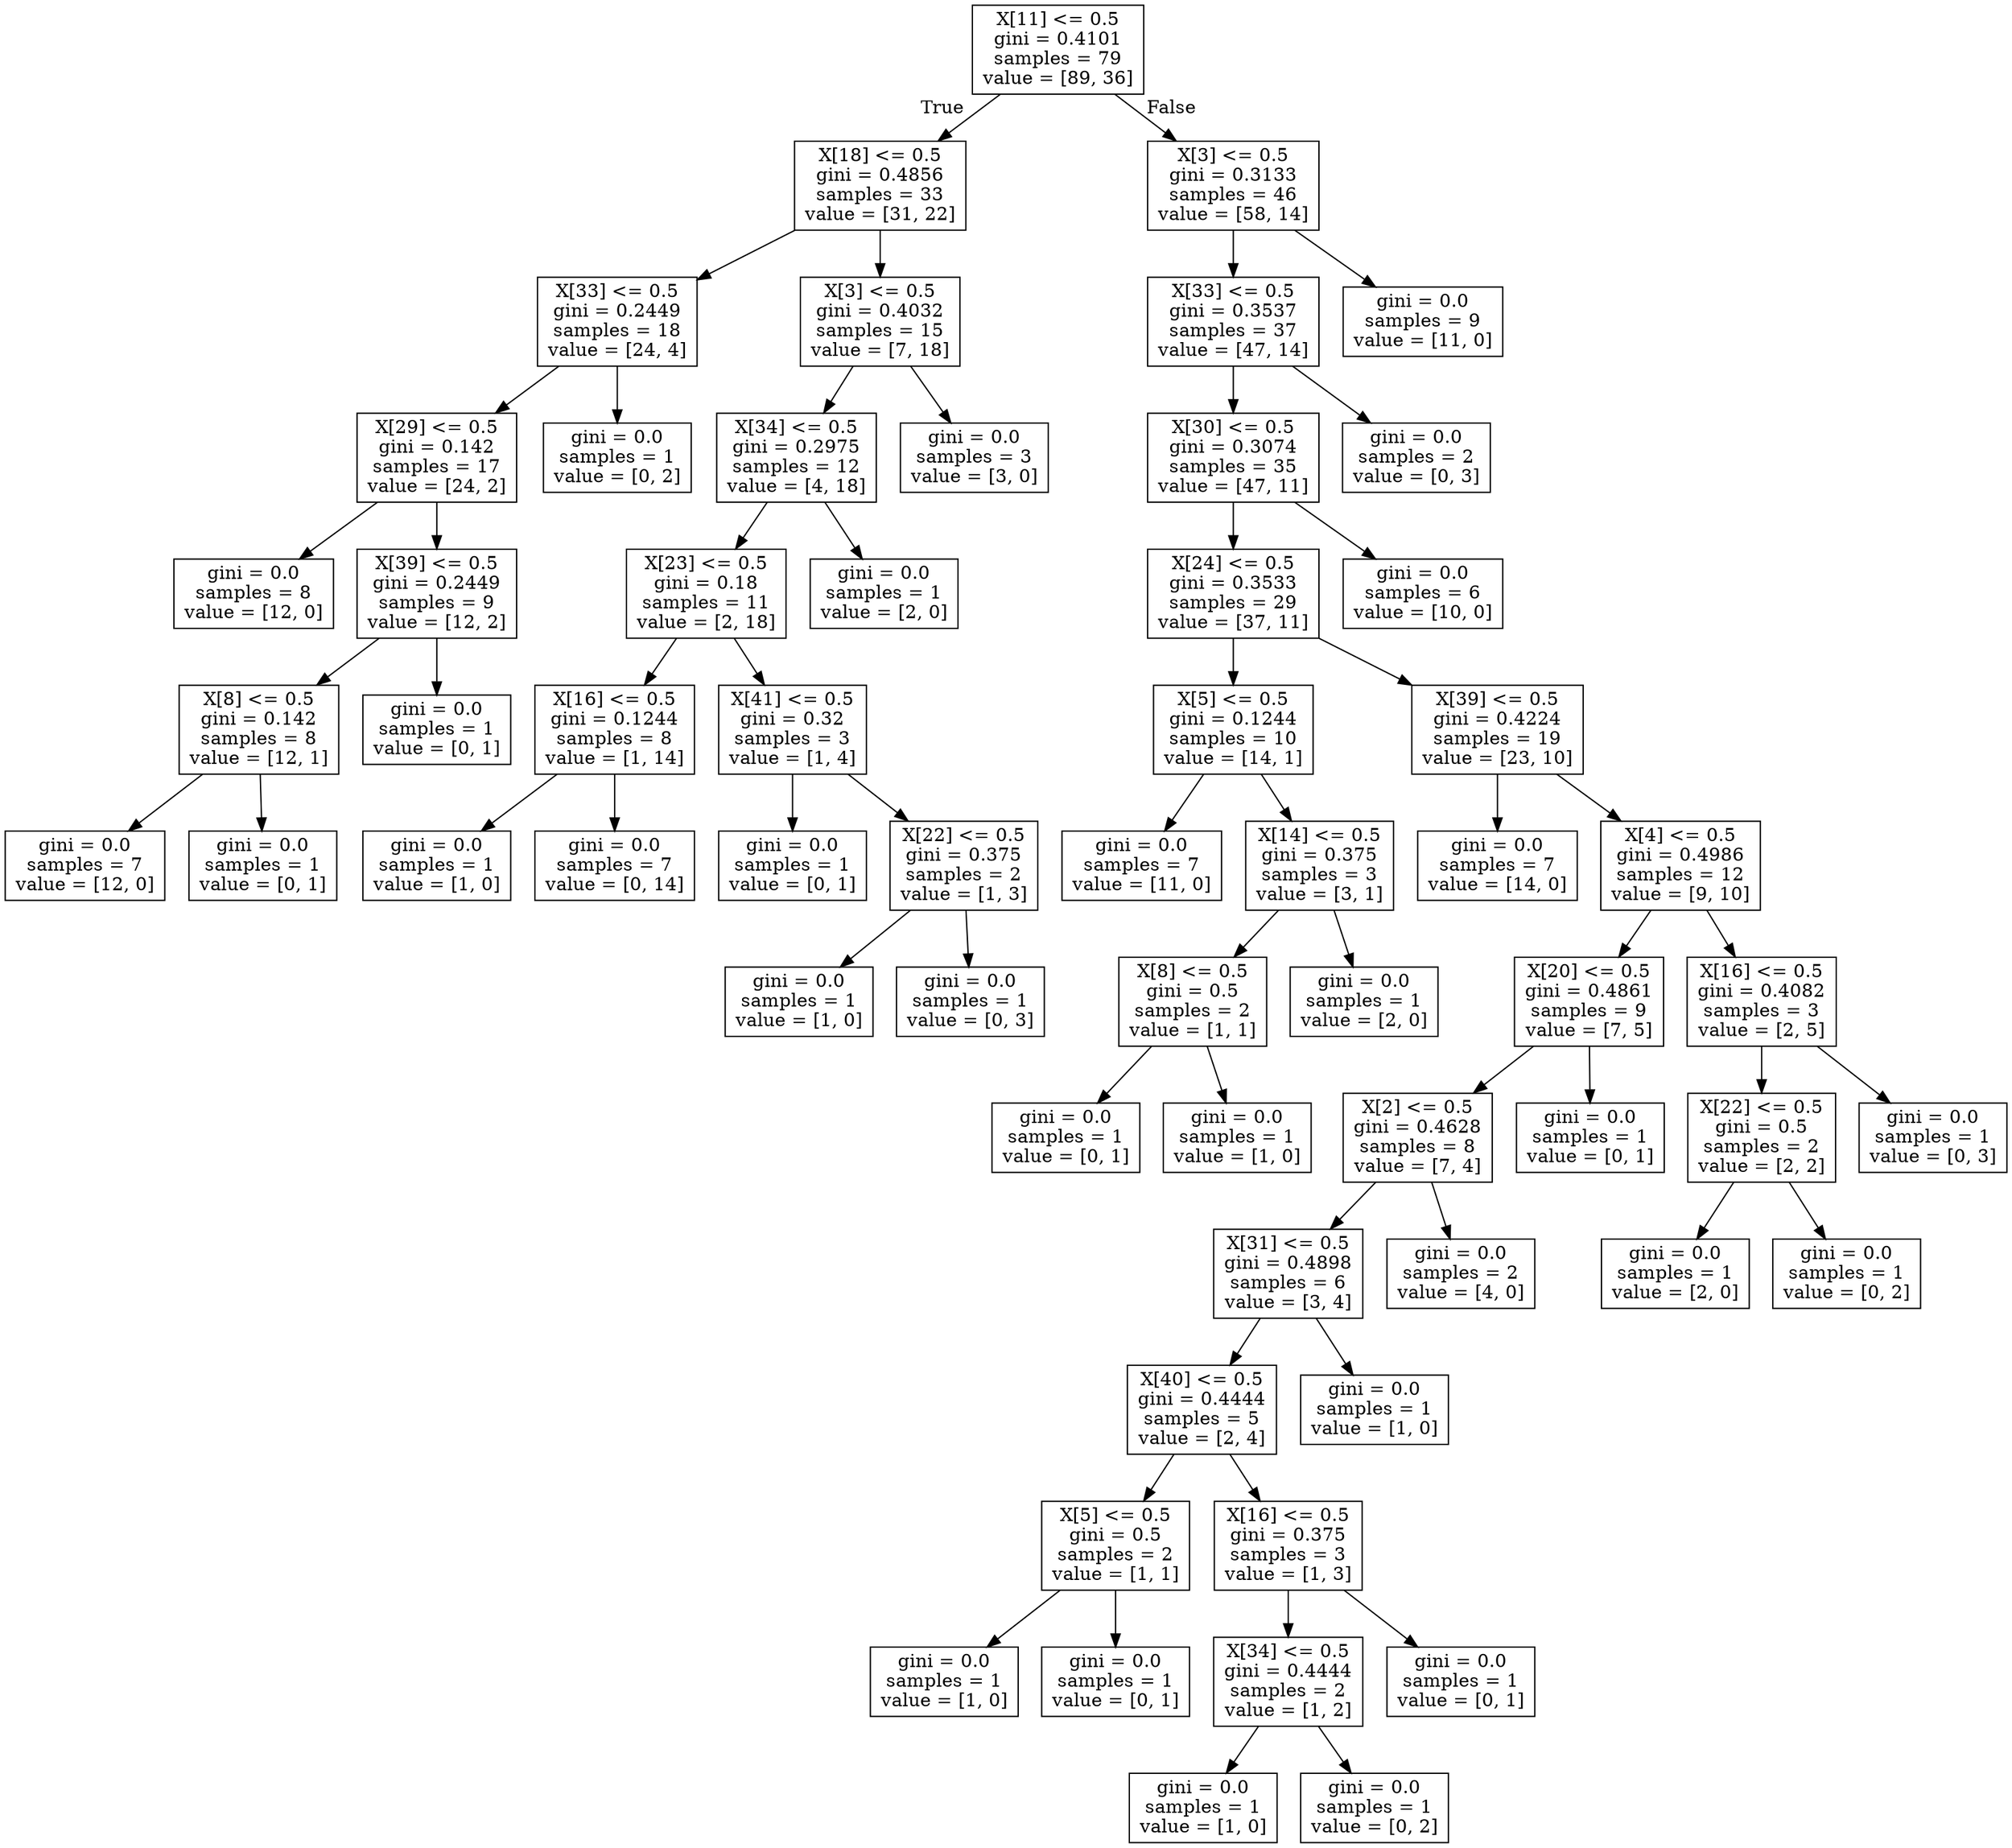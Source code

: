digraph Tree {
node [shape=box] ;
0 [label="X[11] <= 0.5\ngini = 0.4101\nsamples = 79\nvalue = [89, 36]"] ;
1 [label="X[18] <= 0.5\ngini = 0.4856\nsamples = 33\nvalue = [31, 22]"] ;
0 -> 1 [labeldistance=2.5, labelangle=45, headlabel="True"] ;
2 [label="X[33] <= 0.5\ngini = 0.2449\nsamples = 18\nvalue = [24, 4]"] ;
1 -> 2 ;
3 [label="X[29] <= 0.5\ngini = 0.142\nsamples = 17\nvalue = [24, 2]"] ;
2 -> 3 ;
4 [label="gini = 0.0\nsamples = 8\nvalue = [12, 0]"] ;
3 -> 4 ;
5 [label="X[39] <= 0.5\ngini = 0.2449\nsamples = 9\nvalue = [12, 2]"] ;
3 -> 5 ;
6 [label="X[8] <= 0.5\ngini = 0.142\nsamples = 8\nvalue = [12, 1]"] ;
5 -> 6 ;
7 [label="gini = 0.0\nsamples = 7\nvalue = [12, 0]"] ;
6 -> 7 ;
8 [label="gini = 0.0\nsamples = 1\nvalue = [0, 1]"] ;
6 -> 8 ;
9 [label="gini = 0.0\nsamples = 1\nvalue = [0, 1]"] ;
5 -> 9 ;
10 [label="gini = 0.0\nsamples = 1\nvalue = [0, 2]"] ;
2 -> 10 ;
11 [label="X[3] <= 0.5\ngini = 0.4032\nsamples = 15\nvalue = [7, 18]"] ;
1 -> 11 ;
12 [label="X[34] <= 0.5\ngini = 0.2975\nsamples = 12\nvalue = [4, 18]"] ;
11 -> 12 ;
13 [label="X[23] <= 0.5\ngini = 0.18\nsamples = 11\nvalue = [2, 18]"] ;
12 -> 13 ;
14 [label="X[16] <= 0.5\ngini = 0.1244\nsamples = 8\nvalue = [1, 14]"] ;
13 -> 14 ;
15 [label="gini = 0.0\nsamples = 1\nvalue = [1, 0]"] ;
14 -> 15 ;
16 [label="gini = 0.0\nsamples = 7\nvalue = [0, 14]"] ;
14 -> 16 ;
17 [label="X[41] <= 0.5\ngini = 0.32\nsamples = 3\nvalue = [1, 4]"] ;
13 -> 17 ;
18 [label="gini = 0.0\nsamples = 1\nvalue = [0, 1]"] ;
17 -> 18 ;
19 [label="X[22] <= 0.5\ngini = 0.375\nsamples = 2\nvalue = [1, 3]"] ;
17 -> 19 ;
20 [label="gini = 0.0\nsamples = 1\nvalue = [1, 0]"] ;
19 -> 20 ;
21 [label="gini = 0.0\nsamples = 1\nvalue = [0, 3]"] ;
19 -> 21 ;
22 [label="gini = 0.0\nsamples = 1\nvalue = [2, 0]"] ;
12 -> 22 ;
23 [label="gini = 0.0\nsamples = 3\nvalue = [3, 0]"] ;
11 -> 23 ;
24 [label="X[3] <= 0.5\ngini = 0.3133\nsamples = 46\nvalue = [58, 14]"] ;
0 -> 24 [labeldistance=2.5, labelangle=-45, headlabel="False"] ;
25 [label="X[33] <= 0.5\ngini = 0.3537\nsamples = 37\nvalue = [47, 14]"] ;
24 -> 25 ;
26 [label="X[30] <= 0.5\ngini = 0.3074\nsamples = 35\nvalue = [47, 11]"] ;
25 -> 26 ;
27 [label="X[24] <= 0.5\ngini = 0.3533\nsamples = 29\nvalue = [37, 11]"] ;
26 -> 27 ;
28 [label="X[5] <= 0.5\ngini = 0.1244\nsamples = 10\nvalue = [14, 1]"] ;
27 -> 28 ;
29 [label="gini = 0.0\nsamples = 7\nvalue = [11, 0]"] ;
28 -> 29 ;
30 [label="X[14] <= 0.5\ngini = 0.375\nsamples = 3\nvalue = [3, 1]"] ;
28 -> 30 ;
31 [label="X[8] <= 0.5\ngini = 0.5\nsamples = 2\nvalue = [1, 1]"] ;
30 -> 31 ;
32 [label="gini = 0.0\nsamples = 1\nvalue = [0, 1]"] ;
31 -> 32 ;
33 [label="gini = 0.0\nsamples = 1\nvalue = [1, 0]"] ;
31 -> 33 ;
34 [label="gini = 0.0\nsamples = 1\nvalue = [2, 0]"] ;
30 -> 34 ;
35 [label="X[39] <= 0.5\ngini = 0.4224\nsamples = 19\nvalue = [23, 10]"] ;
27 -> 35 ;
36 [label="gini = 0.0\nsamples = 7\nvalue = [14, 0]"] ;
35 -> 36 ;
37 [label="X[4] <= 0.5\ngini = 0.4986\nsamples = 12\nvalue = [9, 10]"] ;
35 -> 37 ;
38 [label="X[20] <= 0.5\ngini = 0.4861\nsamples = 9\nvalue = [7, 5]"] ;
37 -> 38 ;
39 [label="X[2] <= 0.5\ngini = 0.4628\nsamples = 8\nvalue = [7, 4]"] ;
38 -> 39 ;
40 [label="X[31] <= 0.5\ngini = 0.4898\nsamples = 6\nvalue = [3, 4]"] ;
39 -> 40 ;
41 [label="X[40] <= 0.5\ngini = 0.4444\nsamples = 5\nvalue = [2, 4]"] ;
40 -> 41 ;
42 [label="X[5] <= 0.5\ngini = 0.5\nsamples = 2\nvalue = [1, 1]"] ;
41 -> 42 ;
43 [label="gini = 0.0\nsamples = 1\nvalue = [1, 0]"] ;
42 -> 43 ;
44 [label="gini = 0.0\nsamples = 1\nvalue = [0, 1]"] ;
42 -> 44 ;
45 [label="X[16] <= 0.5\ngini = 0.375\nsamples = 3\nvalue = [1, 3]"] ;
41 -> 45 ;
46 [label="X[34] <= 0.5\ngini = 0.4444\nsamples = 2\nvalue = [1, 2]"] ;
45 -> 46 ;
47 [label="gini = 0.0\nsamples = 1\nvalue = [1, 0]"] ;
46 -> 47 ;
48 [label="gini = 0.0\nsamples = 1\nvalue = [0, 2]"] ;
46 -> 48 ;
49 [label="gini = 0.0\nsamples = 1\nvalue = [0, 1]"] ;
45 -> 49 ;
50 [label="gini = 0.0\nsamples = 1\nvalue = [1, 0]"] ;
40 -> 50 ;
51 [label="gini = 0.0\nsamples = 2\nvalue = [4, 0]"] ;
39 -> 51 ;
52 [label="gini = 0.0\nsamples = 1\nvalue = [0, 1]"] ;
38 -> 52 ;
53 [label="X[16] <= 0.5\ngini = 0.4082\nsamples = 3\nvalue = [2, 5]"] ;
37 -> 53 ;
54 [label="X[22] <= 0.5\ngini = 0.5\nsamples = 2\nvalue = [2, 2]"] ;
53 -> 54 ;
55 [label="gini = 0.0\nsamples = 1\nvalue = [2, 0]"] ;
54 -> 55 ;
56 [label="gini = 0.0\nsamples = 1\nvalue = [0, 2]"] ;
54 -> 56 ;
57 [label="gini = 0.0\nsamples = 1\nvalue = [0, 3]"] ;
53 -> 57 ;
58 [label="gini = 0.0\nsamples = 6\nvalue = [10, 0]"] ;
26 -> 58 ;
59 [label="gini = 0.0\nsamples = 2\nvalue = [0, 3]"] ;
25 -> 59 ;
60 [label="gini = 0.0\nsamples = 9\nvalue = [11, 0]"] ;
24 -> 60 ;
}